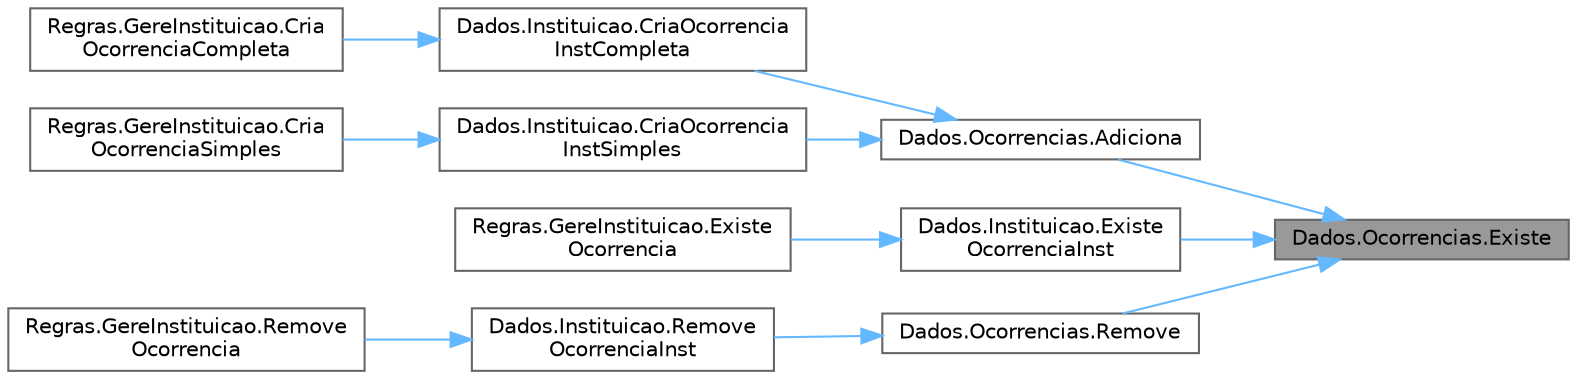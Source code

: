 digraph "Dados.Ocorrencias.Existe"
{
 // LATEX_PDF_SIZE
  bgcolor="transparent";
  edge [fontname=Helvetica,fontsize=10,labelfontname=Helvetica,labelfontsize=10];
  node [fontname=Helvetica,fontsize=10,shape=box,height=0.2,width=0.4];
  rankdir="RL";
  Node1 [id="Node000001",label="Dados.Ocorrencias.Existe",height=0.2,width=0.4,color="gray40", fillcolor="grey60", style="filled", fontcolor="black",tooltip="Funcao que verifica se existe uma determinada ocorrencia num dicionario de ocorrencias."];
  Node1 -> Node2 [id="edge1_Node000001_Node000002",dir="back",color="steelblue1",style="solid",tooltip=" "];
  Node2 [id="Node000002",label="Dados.Ocorrencias.Adiciona",height=0.2,width=0.4,color="grey40", fillcolor="white", style="filled",URL="$class_dados_1_1_ocorrencias.html#a80873f73dd8c9752a2ead8325cebfd94",tooltip="Funcao que adiciona uma ocorrencia num dicionario de ocorrencias."];
  Node2 -> Node3 [id="edge2_Node000002_Node000003",dir="back",color="steelblue1",style="solid",tooltip=" "];
  Node3 [id="Node000003",label="Dados.Instituicao.CriaOcorrencia\lInstCompleta",height=0.2,width=0.4,color="grey40", fillcolor="white", style="filled",URL="$class_dados_1_1_instituicao.html#a9d65237faf8d8c1e131f39094a852357",tooltip="Funcao que adiciona uma ocorrencia na lista de ocorrencias da instituicao."];
  Node3 -> Node4 [id="edge3_Node000003_Node000004",dir="back",color="steelblue1",style="solid",tooltip=" "];
  Node4 [id="Node000004",label="Regras.GereInstituicao.Cria\lOcorrenciaCompleta",height=0.2,width=0.4,color="grey40", fillcolor="white", style="filled",URL="$class_regras_1_1_gere_instituicao.html#af9e41501ec536152d70be3e36c398f32",tooltip="Funcao que cria uma ocorrencia completa."];
  Node2 -> Node5 [id="edge4_Node000002_Node000005",dir="back",color="steelblue1",style="solid",tooltip=" "];
  Node5 [id="Node000005",label="Dados.Instituicao.CriaOcorrencia\lInstSimples",height=0.2,width=0.4,color="grey40", fillcolor="white", style="filled",URL="$class_dados_1_1_instituicao.html#ae6d85d87191fd9a640bae493e83bd6f6",tooltip=" "];
  Node5 -> Node6 [id="edge5_Node000005_Node000006",dir="back",color="steelblue1",style="solid",tooltip=" "];
  Node6 [id="Node000006",label="Regras.GereInstituicao.Cria\lOcorrenciaSimples",height=0.2,width=0.4,color="grey40", fillcolor="white", style="filled",URL="$class_regras_1_1_gere_instituicao.html#aa379004ac9b3958288ecda70219ad702",tooltip="Funcao que cria uma ocorrencia simples."];
  Node1 -> Node7 [id="edge6_Node000001_Node000007",dir="back",color="steelblue1",style="solid",tooltip=" "];
  Node7 [id="Node000007",label="Dados.Instituicao.Existe\lOcorrenciaInst",height=0.2,width=0.4,color="grey40", fillcolor="white", style="filled",URL="$class_dados_1_1_instituicao.html#a0e785cac748ed2697eef064f674d89ab",tooltip="Funcao que verifica se existe uma determinada ocorrencia na lista de ocorrencias da instituicao."];
  Node7 -> Node8 [id="edge7_Node000007_Node000008",dir="back",color="steelblue1",style="solid",tooltip=" "];
  Node8 [id="Node000008",label="Regras.GereInstituicao.Existe\lOcorrencia",height=0.2,width=0.4,color="grey40", fillcolor="white", style="filled",URL="$class_regras_1_1_gere_instituicao.html#a19297c9b9df6cb05e0abe37a8d0d8429",tooltip="Funcao que verifica se uma ocorrencia existe na instituicao."];
  Node1 -> Node9 [id="edge8_Node000001_Node000009",dir="back",color="steelblue1",style="solid",tooltip=" "];
  Node9 [id="Node000009",label="Dados.Ocorrencias.Remove",height=0.2,width=0.4,color="grey40", fillcolor="white", style="filled",URL="$class_dados_1_1_ocorrencias.html#a265888719d7aef748d0d965de6eda913",tooltip="Funcao que remove uma determinada ocorrencia de um dicionario de ocorrencias."];
  Node9 -> Node10 [id="edge9_Node000009_Node000010",dir="back",color="steelblue1",style="solid",tooltip=" "];
  Node10 [id="Node000010",label="Dados.Instituicao.Remove\lOcorrenciaInst",height=0.2,width=0.4,color="grey40", fillcolor="white", style="filled",URL="$class_dados_1_1_instituicao.html#acd39d4d9b21c5e77e7d3096ff7b1e486",tooltip="Funcao que remove uma determinada ocorrencia na lista de ocorrencias da instituicao."];
  Node10 -> Node11 [id="edge10_Node000010_Node000011",dir="back",color="steelblue1",style="solid",tooltip=" "];
  Node11 [id="Node000011",label="Regras.GereInstituicao.Remove\lOcorrencia",height=0.2,width=0.4,color="grey40", fillcolor="white", style="filled",URL="$class_regras_1_1_gere_instituicao.html#a8b7a5e8367a78ae3dcdaf3700c848dc1",tooltip="Funcao que remove uma ocorrencia da instituicao."];
}
